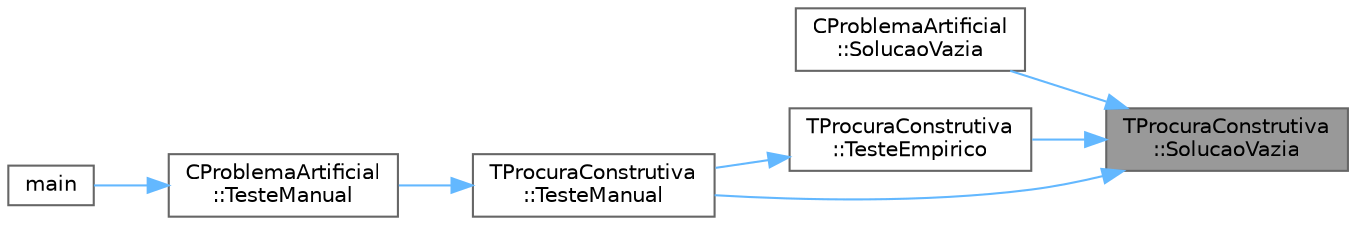 digraph "TProcuraConstrutiva::SolucaoVazia"
{
 // LATEX_PDF_SIZE
  bgcolor="transparent";
  edge [fontname=Helvetica,fontsize=10,labelfontname=Helvetica,labelfontsize=10];
  node [fontname=Helvetica,fontsize=10,shape=box,height=0.2,width=0.4];
  rankdir="RL";
  Node1 [id="Node000001",label="TProcuraConstrutiva\l::SolucaoVazia",height=0.2,width=0.4,color="gray40", fillcolor="grey60", style="filled", fontcolor="black",tooltip="Coloca o objecto no estado inicial da procura."];
  Node1 -> Node2 [id="edge7_Node000001_Node000002",dir="back",color="steelblue1",style="solid",tooltip=" "];
  Node2 [id="Node000002",label="CProblemaArtificial\l::SolucaoVazia",height=0.2,width=0.4,color="grey40", fillcolor="white", style="filled",URL="$classCProblemaArtificial.html#ab8e6af484d17e145363d152536057697",tooltip="Coloca o objecto no estado inicial da procura."];
  Node1 -> Node3 [id="edge8_Node000001_Node000003",dir="back",color="steelblue1",style="solid",tooltip=" "];
  Node3 [id="Node000003",label="TProcuraConstrutiva\l::TesteEmpirico",height=0.2,width=0.4,color="grey40", fillcolor="white", style="filled",URL="$group__RedefinicaoOpcional.html#gab2fca28035f165ce7c1d40acbfc8c971",tooltip="Executa testes empíricos, em todas as configurações guardadas, nas instâncias selecionadas."];
  Node3 -> Node4 [id="edge9_Node000003_Node000004",dir="back",color="steelblue1",style="solid",tooltip=" "];
  Node4 [id="Node000004",label="TProcuraConstrutiva\l::TesteManual",height=0.2,width=0.4,color="grey40", fillcolor="white", style="filled",URL="$group__RedefinicaoMandatoria.html#ga843a501e25cbaff7eb51d8d29995be3a",tooltip="Inicializa a interação com o utilizador."];
  Node4 -> Node5 [id="edge10_Node000004_Node000005",dir="back",color="steelblue1",style="solid",tooltip=" "];
  Node5 [id="Node000005",label="CProblemaArtificial\l::TesteManual",height=0.2,width=0.4,color="grey40", fillcolor="white", style="filled",URL="$classCProblemaArtificial.html#abaad629eb538177261df40e1e27e92ed",tooltip="Inicializa a interação com o utilizador."];
  Node5 -> Node6 [id="edge11_Node000005_Node000006",dir="back",color="steelblue1",style="solid",tooltip=" "];
  Node6 [id="Node000006",label="main",height=0.2,width=0.4,color="grey40", fillcolor="white", style="filled",URL="$teste_8cpp.html#a0ddf1224851353fc92bfbff6f499fa97",tooltip=" "];
  Node1 -> Node4 [id="edge12_Node000001_Node000004",dir="back",color="steelblue1",style="solid",tooltip=" "];
}
